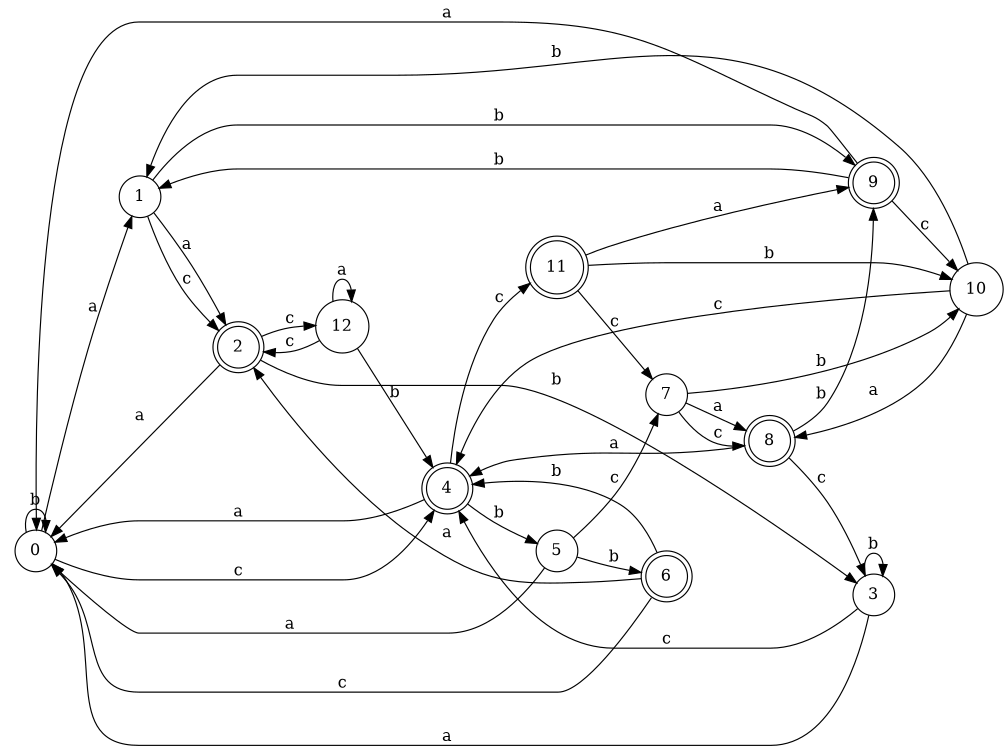 digraph n11_3 {
__start0 [label="" shape="none"];

rankdir=LR;
size="8,5";

s0 [style="filled", color="black", fillcolor="white" shape="circle", label="0"];
s1 [style="filled", color="black", fillcolor="white" shape="circle", label="1"];
s2 [style="rounded,filled", color="black", fillcolor="white" shape="doublecircle", label="2"];
s3 [style="filled", color="black", fillcolor="white" shape="circle", label="3"];
s4 [style="rounded,filled", color="black", fillcolor="white" shape="doublecircle", label="4"];
s5 [style="filled", color="black", fillcolor="white" shape="circle", label="5"];
s6 [style="rounded,filled", color="black", fillcolor="white" shape="doublecircle", label="6"];
s7 [style="filled", color="black", fillcolor="white" shape="circle", label="7"];
s8 [style="rounded,filled", color="black", fillcolor="white" shape="doublecircle", label="8"];
s9 [style="rounded,filled", color="black", fillcolor="white" shape="doublecircle", label="9"];
s10 [style="filled", color="black", fillcolor="white" shape="circle", label="10"];
s11 [style="rounded,filled", color="black", fillcolor="white" shape="doublecircle", label="11"];
s12 [style="filled", color="black", fillcolor="white" shape="circle", label="12"];
s0 -> s1 [label="a"];
s0 -> s0 [label="b"];
s0 -> s4 [label="c"];
s1 -> s2 [label="a"];
s1 -> s9 [label="b"];
s1 -> s2 [label="c"];
s2 -> s0 [label="a"];
s2 -> s3 [label="b"];
s2 -> s12 [label="c"];
s3 -> s0 [label="a"];
s3 -> s3 [label="b"];
s3 -> s4 [label="c"];
s4 -> s0 [label="a"];
s4 -> s5 [label="b"];
s4 -> s11 [label="c"];
s5 -> s0 [label="a"];
s5 -> s6 [label="b"];
s5 -> s7 [label="c"];
s6 -> s2 [label="a"];
s6 -> s4 [label="b"];
s6 -> s0 [label="c"];
s7 -> s8 [label="a"];
s7 -> s10 [label="b"];
s7 -> s8 [label="c"];
s8 -> s4 [label="a"];
s8 -> s9 [label="b"];
s8 -> s3 [label="c"];
s9 -> s0 [label="a"];
s9 -> s1 [label="b"];
s9 -> s10 [label="c"];
s10 -> s8 [label="a"];
s10 -> s1 [label="b"];
s10 -> s4 [label="c"];
s11 -> s9 [label="a"];
s11 -> s10 [label="b"];
s11 -> s7 [label="c"];
s12 -> s12 [label="a"];
s12 -> s4 [label="b"];
s12 -> s2 [label="c"];

}